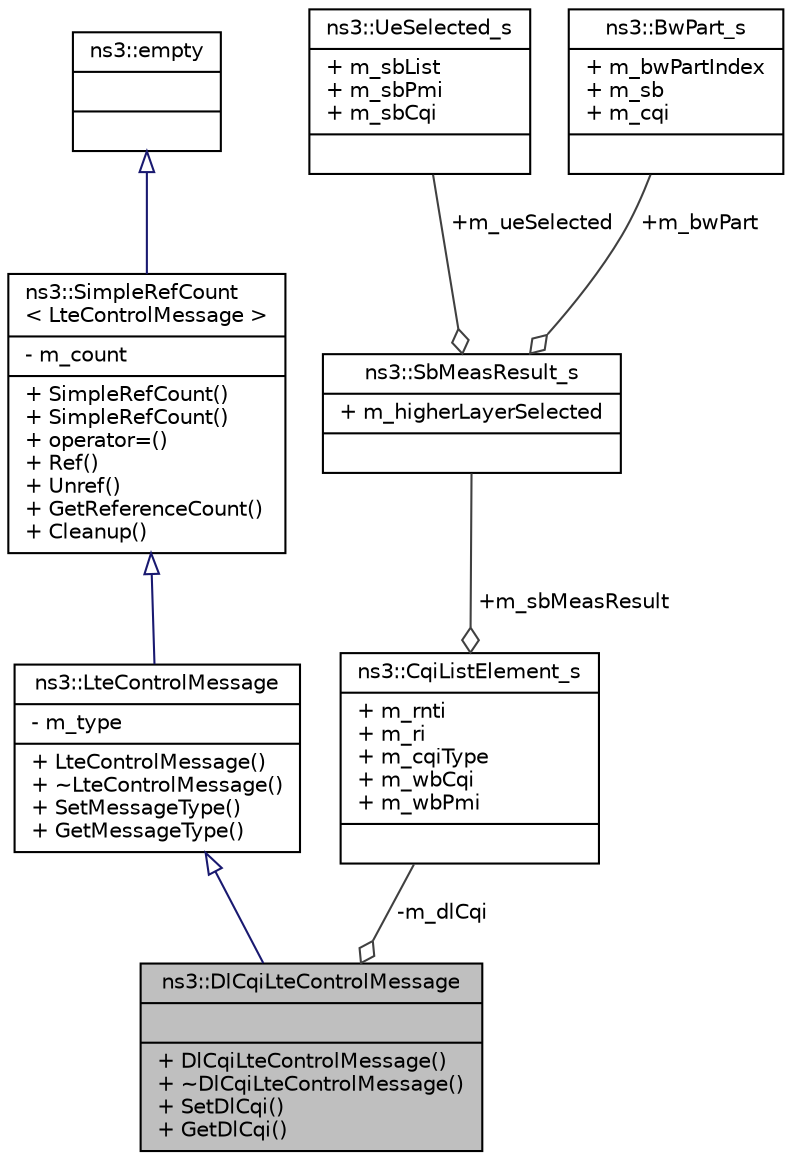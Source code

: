 digraph "ns3::DlCqiLteControlMessage"
{
  edge [fontname="Helvetica",fontsize="10",labelfontname="Helvetica",labelfontsize="10"];
  node [fontname="Helvetica",fontsize="10",shape=record];
  Node1 [label="{ns3::DlCqiLteControlMessage\n||+ DlCqiLteControlMessage()\l+ ~DlCqiLteControlMessage()\l+ SetDlCqi()\l+ GetDlCqi()\l}",height=0.2,width=0.4,color="black", fillcolor="grey75", style="filled", fontcolor="black"];
  Node2 -> Node1 [dir="back",color="midnightblue",fontsize="10",style="solid",arrowtail="onormal"];
  Node2 [label="{ns3::LteControlMessage\n|- m_type\l|+ LteControlMessage()\l+ ~LteControlMessage()\l+ SetMessageType()\l+ GetMessageType()\l}",height=0.2,width=0.4,color="black", fillcolor="white", style="filled",URL="$d6/d83/classns3_1_1LteControlMessage.html"];
  Node3 -> Node2 [dir="back",color="midnightblue",fontsize="10",style="solid",arrowtail="onormal"];
  Node3 [label="{ns3::SimpleRefCount\l\< LteControlMessage \>\n|- m_count\l|+ SimpleRefCount()\l+ SimpleRefCount()\l+ operator=()\l+ Ref()\l+ Unref()\l+ GetReferenceCount()\l+ Cleanup()\l}",height=0.2,width=0.4,color="black", fillcolor="white", style="filled",URL="$da/da1/classns3_1_1SimpleRefCount.html"];
  Node4 -> Node3 [dir="back",color="midnightblue",fontsize="10",style="solid",arrowtail="onormal"];
  Node4 [label="{ns3::empty\n||}",height=0.2,width=0.4,color="black", fillcolor="white", style="filled",URL="$d9/d6a/classns3_1_1empty.html",tooltip="make Callback use a separate empty type "];
  Node5 -> Node1 [color="grey25",fontsize="10",style="solid",label=" -m_dlCqi" ,arrowhead="odiamond"];
  Node5 [label="{ns3::CqiListElement_s\n|+ m_rnti\l+ m_ri\l+ m_cqiType\l+ m_wbCqi\l+ m_wbPmi\l|}",height=0.2,width=0.4,color="black", fillcolor="white", style="filled",URL="$d8/d97/structns3_1_1CqiListElement__s.html",tooltip="See section 4.3.24 cqiListElement. "];
  Node6 -> Node5 [color="grey25",fontsize="10",style="solid",label=" +m_sbMeasResult" ,arrowhead="odiamond"];
  Node6 [label="{ns3::SbMeasResult_s\n|+ m_higherLayerSelected\l|}",height=0.2,width=0.4,color="black", fillcolor="white", style="filled",URL="$db/d24/structns3_1_1SbMeasResult__s.html",tooltip="See section 4.3.25 sbMeasResult. "];
  Node7 -> Node6 [color="grey25",fontsize="10",style="solid",label=" +m_ueSelected" ,arrowhead="odiamond"];
  Node7 [label="{ns3::UeSelected_s\n|+ m_sbList\l+ m_sbPmi\l+ m_sbCqi\l|}",height=0.2,width=0.4,color="black", fillcolor="white", style="filled",URL="$d3/d31/structns3_1_1UeSelected__s.html",tooltip="See section 4.3.26 ueSelected. "];
  Node8 -> Node6 [color="grey25",fontsize="10",style="solid",label=" +m_bwPart" ,arrowhead="odiamond"];
  Node8 [label="{ns3::BwPart_s\n|+ m_bwPartIndex\l+ m_sb\l+ m_cqi\l|}",height=0.2,width=0.4,color="black", fillcolor="white", style="filled",URL="$df/dd2/structns3_1_1BwPart__s.html",tooltip="See section 4.3.28 bwPart. "];
}
